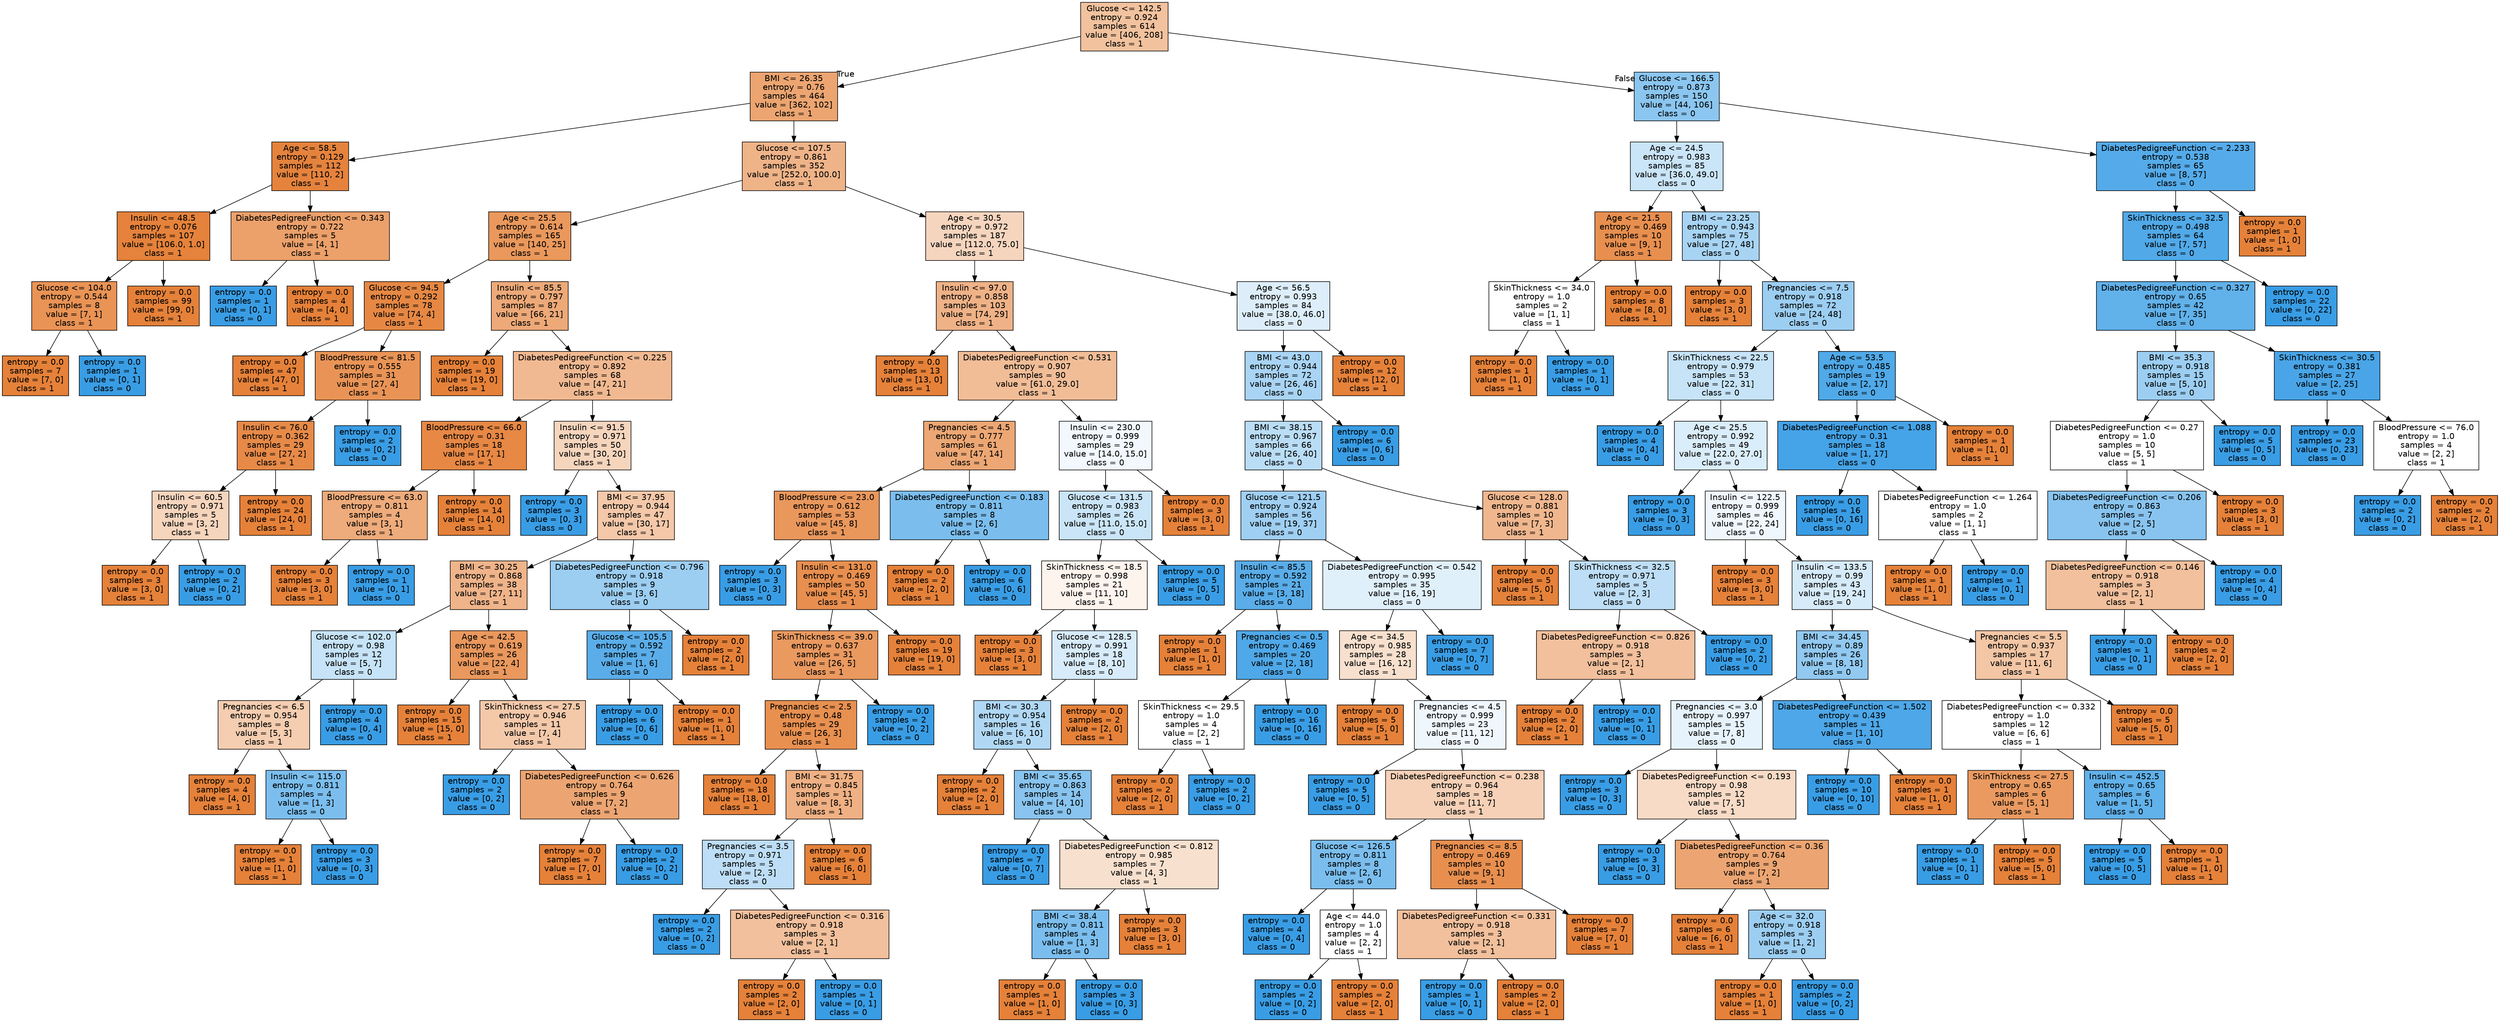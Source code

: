 digraph Tree {
node [shape=box, style="filled", color="black", fontname="helvetica"] ;
edge [fontname="helvetica"] ;
0 [label="Glucose <= 142.5\nentropy = 0.924\nsamples = 614\nvalue = [406, 208]\nclass = 1", fillcolor="#f2c29e"] ;
1 [label="BMI <= 26.35\nentropy = 0.76\nsamples = 464\nvalue = [362, 102]\nclass = 1", fillcolor="#eca571"] ;
0 -> 1 [labeldistance=2.5, labelangle=45, headlabel="True"] ;
2 [label="Age <= 58.5\nentropy = 0.129\nsamples = 112\nvalue = [110, 2]\nclass = 1", fillcolor="#e5833d"] ;
1 -> 2 ;
3 [label="Insulin <= 48.5\nentropy = 0.076\nsamples = 107\nvalue = [106.0, 1.0]\nclass = 1", fillcolor="#e5823b"] ;
2 -> 3 ;
4 [label="Glucose <= 104.0\nentropy = 0.544\nsamples = 8\nvalue = [7, 1]\nclass = 1", fillcolor="#e99355"] ;
3 -> 4 ;
5 [label="entropy = 0.0\nsamples = 7\nvalue = [7, 0]\nclass = 1", fillcolor="#e58139"] ;
4 -> 5 ;
6 [label="entropy = 0.0\nsamples = 1\nvalue = [0, 1]\nclass = 0", fillcolor="#399de5"] ;
4 -> 6 ;
7 [label="entropy = 0.0\nsamples = 99\nvalue = [99, 0]\nclass = 1", fillcolor="#e58139"] ;
3 -> 7 ;
8 [label="DiabetesPedigreeFunction <= 0.343\nentropy = 0.722\nsamples = 5\nvalue = [4, 1]\nclass = 1", fillcolor="#eca06a"] ;
2 -> 8 ;
9 [label="entropy = 0.0\nsamples = 1\nvalue = [0, 1]\nclass = 0", fillcolor="#399de5"] ;
8 -> 9 ;
10 [label="entropy = 0.0\nsamples = 4\nvalue = [4, 0]\nclass = 1", fillcolor="#e58139"] ;
8 -> 10 ;
11 [label="Glucose <= 107.5\nentropy = 0.861\nsamples = 352\nvalue = [252.0, 100.0]\nclass = 1", fillcolor="#efb388"] ;
1 -> 11 ;
12 [label="Age <= 25.5\nentropy = 0.614\nsamples = 165\nvalue = [140, 25]\nclass = 1", fillcolor="#ea985c"] ;
11 -> 12 ;
13 [label="Glucose <= 94.5\nentropy = 0.292\nsamples = 78\nvalue = [74, 4]\nclass = 1", fillcolor="#e68844"] ;
12 -> 13 ;
14 [label="entropy = 0.0\nsamples = 47\nvalue = [47, 0]\nclass = 1", fillcolor="#e58139"] ;
13 -> 14 ;
15 [label="BloodPressure <= 81.5\nentropy = 0.555\nsamples = 31\nvalue = [27, 4]\nclass = 1", fillcolor="#e99456"] ;
13 -> 15 ;
16 [label="Insulin <= 76.0\nentropy = 0.362\nsamples = 29\nvalue = [27, 2]\nclass = 1", fillcolor="#e78a48"] ;
15 -> 16 ;
17 [label="Insulin <= 60.5\nentropy = 0.971\nsamples = 5\nvalue = [3, 2]\nclass = 1", fillcolor="#f6d5bd"] ;
16 -> 17 ;
18 [label="entropy = 0.0\nsamples = 3\nvalue = [3, 0]\nclass = 1", fillcolor="#e58139"] ;
17 -> 18 ;
19 [label="entropy = 0.0\nsamples = 2\nvalue = [0, 2]\nclass = 0", fillcolor="#399de5"] ;
17 -> 19 ;
20 [label="entropy = 0.0\nsamples = 24\nvalue = [24, 0]\nclass = 1", fillcolor="#e58139"] ;
16 -> 20 ;
21 [label="entropy = 0.0\nsamples = 2\nvalue = [0, 2]\nclass = 0", fillcolor="#399de5"] ;
15 -> 21 ;
22 [label="Insulin <= 85.5\nentropy = 0.797\nsamples = 87\nvalue = [66, 21]\nclass = 1", fillcolor="#eda978"] ;
12 -> 22 ;
23 [label="entropy = 0.0\nsamples = 19\nvalue = [19, 0]\nclass = 1", fillcolor="#e58139"] ;
22 -> 23 ;
24 [label="DiabetesPedigreeFunction <= 0.225\nentropy = 0.892\nsamples = 68\nvalue = [47, 21]\nclass = 1", fillcolor="#f1b991"] ;
22 -> 24 ;
25 [label="BloodPressure <= 66.0\nentropy = 0.31\nsamples = 18\nvalue = [17, 1]\nclass = 1", fillcolor="#e78845"] ;
24 -> 25 ;
26 [label="BloodPressure <= 63.0\nentropy = 0.811\nsamples = 4\nvalue = [3, 1]\nclass = 1", fillcolor="#eeab7b"] ;
25 -> 26 ;
27 [label="entropy = 0.0\nsamples = 3\nvalue = [3, 0]\nclass = 1", fillcolor="#e58139"] ;
26 -> 27 ;
28 [label="entropy = 0.0\nsamples = 1\nvalue = [0, 1]\nclass = 0", fillcolor="#399de5"] ;
26 -> 28 ;
29 [label="entropy = 0.0\nsamples = 14\nvalue = [14, 0]\nclass = 1", fillcolor="#e58139"] ;
25 -> 29 ;
30 [label="Insulin <= 91.5\nentropy = 0.971\nsamples = 50\nvalue = [30, 20]\nclass = 1", fillcolor="#f6d5bd"] ;
24 -> 30 ;
31 [label="entropy = 0.0\nsamples = 3\nvalue = [0, 3]\nclass = 0", fillcolor="#399de5"] ;
30 -> 31 ;
32 [label="BMI <= 37.95\nentropy = 0.944\nsamples = 47\nvalue = [30, 17]\nclass = 1", fillcolor="#f4c8a9"] ;
30 -> 32 ;
33 [label="BMI <= 30.25\nentropy = 0.868\nsamples = 38\nvalue = [27, 11]\nclass = 1", fillcolor="#f0b48a"] ;
32 -> 33 ;
34 [label="Glucose <= 102.0\nentropy = 0.98\nsamples = 12\nvalue = [5, 7]\nclass = 0", fillcolor="#c6e3f8"] ;
33 -> 34 ;
35 [label="Pregnancies <= 6.5\nentropy = 0.954\nsamples = 8\nvalue = [5, 3]\nclass = 1", fillcolor="#f5cdb0"] ;
34 -> 35 ;
36 [label="entropy = 0.0\nsamples = 4\nvalue = [4, 0]\nclass = 1", fillcolor="#e58139"] ;
35 -> 36 ;
37 [label="Insulin <= 115.0\nentropy = 0.811\nsamples = 4\nvalue = [1, 3]\nclass = 0", fillcolor="#7bbeee"] ;
35 -> 37 ;
38 [label="entropy = 0.0\nsamples = 1\nvalue = [1, 0]\nclass = 1", fillcolor="#e58139"] ;
37 -> 38 ;
39 [label="entropy = 0.0\nsamples = 3\nvalue = [0, 3]\nclass = 0", fillcolor="#399de5"] ;
37 -> 39 ;
40 [label="entropy = 0.0\nsamples = 4\nvalue = [0, 4]\nclass = 0", fillcolor="#399de5"] ;
34 -> 40 ;
41 [label="Age <= 42.5\nentropy = 0.619\nsamples = 26\nvalue = [22, 4]\nclass = 1", fillcolor="#ea985d"] ;
33 -> 41 ;
42 [label="entropy = 0.0\nsamples = 15\nvalue = [15, 0]\nclass = 1", fillcolor="#e58139"] ;
41 -> 42 ;
43 [label="SkinThickness <= 27.5\nentropy = 0.946\nsamples = 11\nvalue = [7, 4]\nclass = 1", fillcolor="#f4c9aa"] ;
41 -> 43 ;
44 [label="entropy = 0.0\nsamples = 2\nvalue = [0, 2]\nclass = 0", fillcolor="#399de5"] ;
43 -> 44 ;
45 [label="DiabetesPedigreeFunction <= 0.626\nentropy = 0.764\nsamples = 9\nvalue = [7, 2]\nclass = 1", fillcolor="#eca572"] ;
43 -> 45 ;
46 [label="entropy = 0.0\nsamples = 7\nvalue = [7, 0]\nclass = 1", fillcolor="#e58139"] ;
45 -> 46 ;
47 [label="entropy = 0.0\nsamples = 2\nvalue = [0, 2]\nclass = 0", fillcolor="#399de5"] ;
45 -> 47 ;
48 [label="DiabetesPedigreeFunction <= 0.796\nentropy = 0.918\nsamples = 9\nvalue = [3, 6]\nclass = 0", fillcolor="#9ccef2"] ;
32 -> 48 ;
49 [label="Glucose <= 105.5\nentropy = 0.592\nsamples = 7\nvalue = [1, 6]\nclass = 0", fillcolor="#5aade9"] ;
48 -> 49 ;
50 [label="entropy = 0.0\nsamples = 6\nvalue = [0, 6]\nclass = 0", fillcolor="#399de5"] ;
49 -> 50 ;
51 [label="entropy = 0.0\nsamples = 1\nvalue = [1, 0]\nclass = 1", fillcolor="#e58139"] ;
49 -> 51 ;
52 [label="entropy = 0.0\nsamples = 2\nvalue = [2, 0]\nclass = 1", fillcolor="#e58139"] ;
48 -> 52 ;
53 [label="Age <= 30.5\nentropy = 0.972\nsamples = 187\nvalue = [112.0, 75.0]\nclass = 1", fillcolor="#f6d5be"] ;
11 -> 53 ;
54 [label="Insulin <= 97.0\nentropy = 0.858\nsamples = 103\nvalue = [74, 29]\nclass = 1", fillcolor="#efb287"] ;
53 -> 54 ;
55 [label="entropy = 0.0\nsamples = 13\nvalue = [13, 0]\nclass = 1", fillcolor="#e58139"] ;
54 -> 55 ;
56 [label="DiabetesPedigreeFunction <= 0.531\nentropy = 0.907\nsamples = 90\nvalue = [61.0, 29.0]\nclass = 1", fillcolor="#f1bd97"] ;
54 -> 56 ;
57 [label="Pregnancies <= 4.5\nentropy = 0.777\nsamples = 61\nvalue = [47, 14]\nclass = 1", fillcolor="#eda774"] ;
56 -> 57 ;
58 [label="BloodPressure <= 23.0\nentropy = 0.612\nsamples = 53\nvalue = [45, 8]\nclass = 1", fillcolor="#ea975c"] ;
57 -> 58 ;
59 [label="entropy = 0.0\nsamples = 3\nvalue = [0, 3]\nclass = 0", fillcolor="#399de5"] ;
58 -> 59 ;
60 [label="Insulin <= 131.0\nentropy = 0.469\nsamples = 50\nvalue = [45, 5]\nclass = 1", fillcolor="#e88f4f"] ;
58 -> 60 ;
61 [label="SkinThickness <= 39.0\nentropy = 0.637\nsamples = 31\nvalue = [26, 5]\nclass = 1", fillcolor="#ea995f"] ;
60 -> 61 ;
62 [label="Pregnancies <= 2.5\nentropy = 0.48\nsamples = 29\nvalue = [26, 3]\nclass = 1", fillcolor="#e89050"] ;
61 -> 62 ;
63 [label="entropy = 0.0\nsamples = 18\nvalue = [18, 0]\nclass = 1", fillcolor="#e58139"] ;
62 -> 63 ;
64 [label="BMI <= 31.75\nentropy = 0.845\nsamples = 11\nvalue = [8, 3]\nclass = 1", fillcolor="#efb083"] ;
62 -> 64 ;
65 [label="Pregnancies <= 3.5\nentropy = 0.971\nsamples = 5\nvalue = [2, 3]\nclass = 0", fillcolor="#bddef6"] ;
64 -> 65 ;
66 [label="entropy = 0.0\nsamples = 2\nvalue = [0, 2]\nclass = 0", fillcolor="#399de5"] ;
65 -> 66 ;
67 [label="DiabetesPedigreeFunction <= 0.316\nentropy = 0.918\nsamples = 3\nvalue = [2, 1]\nclass = 1", fillcolor="#f2c09c"] ;
65 -> 67 ;
68 [label="entropy = 0.0\nsamples = 2\nvalue = [2, 0]\nclass = 1", fillcolor="#e58139"] ;
67 -> 68 ;
69 [label="entropy = 0.0\nsamples = 1\nvalue = [0, 1]\nclass = 0", fillcolor="#399de5"] ;
67 -> 69 ;
70 [label="entropy = 0.0\nsamples = 6\nvalue = [6, 0]\nclass = 1", fillcolor="#e58139"] ;
64 -> 70 ;
71 [label="entropy = 0.0\nsamples = 2\nvalue = [0, 2]\nclass = 0", fillcolor="#399de5"] ;
61 -> 71 ;
72 [label="entropy = 0.0\nsamples = 19\nvalue = [19, 0]\nclass = 1", fillcolor="#e58139"] ;
60 -> 72 ;
73 [label="DiabetesPedigreeFunction <= 0.183\nentropy = 0.811\nsamples = 8\nvalue = [2, 6]\nclass = 0", fillcolor="#7bbeee"] ;
57 -> 73 ;
74 [label="entropy = 0.0\nsamples = 2\nvalue = [2, 0]\nclass = 1", fillcolor="#e58139"] ;
73 -> 74 ;
75 [label="entropy = 0.0\nsamples = 6\nvalue = [0, 6]\nclass = 0", fillcolor="#399de5"] ;
73 -> 75 ;
76 [label="Insulin <= 230.0\nentropy = 0.999\nsamples = 29\nvalue = [14.0, 15.0]\nclass = 0", fillcolor="#f2f8fd"] ;
56 -> 76 ;
77 [label="Glucose <= 131.5\nentropy = 0.983\nsamples = 26\nvalue = [11.0, 15.0]\nclass = 0", fillcolor="#cae5f8"] ;
76 -> 77 ;
78 [label="SkinThickness <= 18.5\nentropy = 0.998\nsamples = 21\nvalue = [11, 10]\nclass = 1", fillcolor="#fdf4ed"] ;
77 -> 78 ;
79 [label="entropy = 0.0\nsamples = 3\nvalue = [3, 0]\nclass = 1", fillcolor="#e58139"] ;
78 -> 79 ;
80 [label="Glucose <= 128.5\nentropy = 0.991\nsamples = 18\nvalue = [8, 10]\nclass = 0", fillcolor="#d7ebfa"] ;
78 -> 80 ;
81 [label="BMI <= 30.3\nentropy = 0.954\nsamples = 16\nvalue = [6, 10]\nclass = 0", fillcolor="#b0d8f5"] ;
80 -> 81 ;
82 [label="entropy = 0.0\nsamples = 2\nvalue = [2, 0]\nclass = 1", fillcolor="#e58139"] ;
81 -> 82 ;
83 [label="BMI <= 35.65\nentropy = 0.863\nsamples = 14\nvalue = [4, 10]\nclass = 0", fillcolor="#88c4ef"] ;
81 -> 83 ;
84 [label="entropy = 0.0\nsamples = 7\nvalue = [0, 7]\nclass = 0", fillcolor="#399de5"] ;
83 -> 84 ;
85 [label="DiabetesPedigreeFunction <= 0.812\nentropy = 0.985\nsamples = 7\nvalue = [4, 3]\nclass = 1", fillcolor="#f8e0ce"] ;
83 -> 85 ;
86 [label="BMI <= 38.4\nentropy = 0.811\nsamples = 4\nvalue = [1, 3]\nclass = 0", fillcolor="#7bbeee"] ;
85 -> 86 ;
87 [label="entropy = 0.0\nsamples = 1\nvalue = [1, 0]\nclass = 1", fillcolor="#e58139"] ;
86 -> 87 ;
88 [label="entropy = 0.0\nsamples = 3\nvalue = [0, 3]\nclass = 0", fillcolor="#399de5"] ;
86 -> 88 ;
89 [label="entropy = 0.0\nsamples = 3\nvalue = [3, 0]\nclass = 1", fillcolor="#e58139"] ;
85 -> 89 ;
90 [label="entropy = 0.0\nsamples = 2\nvalue = [2, 0]\nclass = 1", fillcolor="#e58139"] ;
80 -> 90 ;
91 [label="entropy = 0.0\nsamples = 5\nvalue = [0, 5]\nclass = 0", fillcolor="#399de5"] ;
77 -> 91 ;
92 [label="entropy = 0.0\nsamples = 3\nvalue = [3, 0]\nclass = 1", fillcolor="#e58139"] ;
76 -> 92 ;
93 [label="Age <= 56.5\nentropy = 0.993\nsamples = 84\nvalue = [38.0, 46.0]\nclass = 0", fillcolor="#ddeefa"] ;
53 -> 93 ;
94 [label="BMI <= 43.0\nentropy = 0.944\nsamples = 72\nvalue = [26, 46]\nclass = 0", fillcolor="#a9d4f4"] ;
93 -> 94 ;
95 [label="BMI <= 38.15\nentropy = 0.967\nsamples = 66\nvalue = [26, 40]\nclass = 0", fillcolor="#baddf6"] ;
94 -> 95 ;
96 [label="Glucose <= 121.5\nentropy = 0.924\nsamples = 56\nvalue = [19, 37]\nclass = 0", fillcolor="#9fcff2"] ;
95 -> 96 ;
97 [label="Insulin <= 85.5\nentropy = 0.592\nsamples = 21\nvalue = [3, 18]\nclass = 0", fillcolor="#5aade9"] ;
96 -> 97 ;
98 [label="entropy = 0.0\nsamples = 1\nvalue = [1, 0]\nclass = 1", fillcolor="#e58139"] ;
97 -> 98 ;
99 [label="Pregnancies <= 0.5\nentropy = 0.469\nsamples = 20\nvalue = [2, 18]\nclass = 0", fillcolor="#4fa8e8"] ;
97 -> 99 ;
100 [label="SkinThickness <= 29.5\nentropy = 1.0\nsamples = 4\nvalue = [2, 2]\nclass = 1", fillcolor="#ffffff"] ;
99 -> 100 ;
101 [label="entropy = 0.0\nsamples = 2\nvalue = [2, 0]\nclass = 1", fillcolor="#e58139"] ;
100 -> 101 ;
102 [label="entropy = 0.0\nsamples = 2\nvalue = [0, 2]\nclass = 0", fillcolor="#399de5"] ;
100 -> 102 ;
103 [label="entropy = 0.0\nsamples = 16\nvalue = [0, 16]\nclass = 0", fillcolor="#399de5"] ;
99 -> 103 ;
104 [label="DiabetesPedigreeFunction <= 0.542\nentropy = 0.995\nsamples = 35\nvalue = [16, 19]\nclass = 0", fillcolor="#e0f0fb"] ;
96 -> 104 ;
105 [label="Age <= 34.5\nentropy = 0.985\nsamples = 28\nvalue = [16, 12]\nclass = 1", fillcolor="#f8e0ce"] ;
104 -> 105 ;
106 [label="entropy = 0.0\nsamples = 5\nvalue = [5, 0]\nclass = 1", fillcolor="#e58139"] ;
105 -> 106 ;
107 [label="Pregnancies <= 4.5\nentropy = 0.999\nsamples = 23\nvalue = [11, 12]\nclass = 0", fillcolor="#eff7fd"] ;
105 -> 107 ;
108 [label="entropy = 0.0\nsamples = 5\nvalue = [0, 5]\nclass = 0", fillcolor="#399de5"] ;
107 -> 108 ;
109 [label="DiabetesPedigreeFunction <= 0.238\nentropy = 0.964\nsamples = 18\nvalue = [11, 7]\nclass = 1", fillcolor="#f6d1b7"] ;
107 -> 109 ;
110 [label="Glucose <= 126.5\nentropy = 0.811\nsamples = 8\nvalue = [2, 6]\nclass = 0", fillcolor="#7bbeee"] ;
109 -> 110 ;
111 [label="entropy = 0.0\nsamples = 4\nvalue = [0, 4]\nclass = 0", fillcolor="#399de5"] ;
110 -> 111 ;
112 [label="Age <= 44.0\nentropy = 1.0\nsamples = 4\nvalue = [2, 2]\nclass = 1", fillcolor="#ffffff"] ;
110 -> 112 ;
113 [label="entropy = 0.0\nsamples = 2\nvalue = [0, 2]\nclass = 0", fillcolor="#399de5"] ;
112 -> 113 ;
114 [label="entropy = 0.0\nsamples = 2\nvalue = [2, 0]\nclass = 1", fillcolor="#e58139"] ;
112 -> 114 ;
115 [label="Pregnancies <= 8.5\nentropy = 0.469\nsamples = 10\nvalue = [9, 1]\nclass = 1", fillcolor="#e88f4f"] ;
109 -> 115 ;
116 [label="DiabetesPedigreeFunction <= 0.331\nentropy = 0.918\nsamples = 3\nvalue = [2, 1]\nclass = 1", fillcolor="#f2c09c"] ;
115 -> 116 ;
117 [label="entropy = 0.0\nsamples = 1\nvalue = [0, 1]\nclass = 0", fillcolor="#399de5"] ;
116 -> 117 ;
118 [label="entropy = 0.0\nsamples = 2\nvalue = [2, 0]\nclass = 1", fillcolor="#e58139"] ;
116 -> 118 ;
119 [label="entropy = 0.0\nsamples = 7\nvalue = [7, 0]\nclass = 1", fillcolor="#e58139"] ;
115 -> 119 ;
120 [label="entropy = 0.0\nsamples = 7\nvalue = [0, 7]\nclass = 0", fillcolor="#399de5"] ;
104 -> 120 ;
121 [label="Glucose <= 128.0\nentropy = 0.881\nsamples = 10\nvalue = [7, 3]\nclass = 1", fillcolor="#f0b78e"] ;
95 -> 121 ;
122 [label="entropy = 0.0\nsamples = 5\nvalue = [5, 0]\nclass = 1", fillcolor="#e58139"] ;
121 -> 122 ;
123 [label="SkinThickness <= 32.5\nentropy = 0.971\nsamples = 5\nvalue = [2, 3]\nclass = 0", fillcolor="#bddef6"] ;
121 -> 123 ;
124 [label="DiabetesPedigreeFunction <= 0.826\nentropy = 0.918\nsamples = 3\nvalue = [2, 1]\nclass = 1", fillcolor="#f2c09c"] ;
123 -> 124 ;
125 [label="entropy = 0.0\nsamples = 2\nvalue = [2, 0]\nclass = 1", fillcolor="#e58139"] ;
124 -> 125 ;
126 [label="entropy = 0.0\nsamples = 1\nvalue = [0, 1]\nclass = 0", fillcolor="#399de5"] ;
124 -> 126 ;
127 [label="entropy = 0.0\nsamples = 2\nvalue = [0, 2]\nclass = 0", fillcolor="#399de5"] ;
123 -> 127 ;
128 [label="entropy = 0.0\nsamples = 6\nvalue = [0, 6]\nclass = 0", fillcolor="#399de5"] ;
94 -> 128 ;
129 [label="entropy = 0.0\nsamples = 12\nvalue = [12, 0]\nclass = 1", fillcolor="#e58139"] ;
93 -> 129 ;
130 [label="Glucose <= 166.5\nentropy = 0.873\nsamples = 150\nvalue = [44, 106]\nclass = 0", fillcolor="#8bc6f0"] ;
0 -> 130 [labeldistance=2.5, labelangle=-45, headlabel="False"] ;
131 [label="Age <= 24.5\nentropy = 0.983\nsamples = 85\nvalue = [36.0, 49.0]\nclass = 0", fillcolor="#cae5f8"] ;
130 -> 131 ;
132 [label="Age <= 21.5\nentropy = 0.469\nsamples = 10\nvalue = [9, 1]\nclass = 1", fillcolor="#e88f4f"] ;
131 -> 132 ;
133 [label="SkinThickness <= 34.0\nentropy = 1.0\nsamples = 2\nvalue = [1, 1]\nclass = 1", fillcolor="#ffffff"] ;
132 -> 133 ;
134 [label="entropy = 0.0\nsamples = 1\nvalue = [1, 0]\nclass = 1", fillcolor="#e58139"] ;
133 -> 134 ;
135 [label="entropy = 0.0\nsamples = 1\nvalue = [0, 1]\nclass = 0", fillcolor="#399de5"] ;
133 -> 135 ;
136 [label="entropy = 0.0\nsamples = 8\nvalue = [8, 0]\nclass = 1", fillcolor="#e58139"] ;
132 -> 136 ;
137 [label="BMI <= 23.25\nentropy = 0.943\nsamples = 75\nvalue = [27, 48]\nclass = 0", fillcolor="#a8d4f4"] ;
131 -> 137 ;
138 [label="entropy = 0.0\nsamples = 3\nvalue = [3, 0]\nclass = 1", fillcolor="#e58139"] ;
137 -> 138 ;
139 [label="Pregnancies <= 7.5\nentropy = 0.918\nsamples = 72\nvalue = [24, 48]\nclass = 0", fillcolor="#9ccef2"] ;
137 -> 139 ;
140 [label="SkinThickness <= 22.5\nentropy = 0.979\nsamples = 53\nvalue = [22, 31]\nclass = 0", fillcolor="#c6e3f7"] ;
139 -> 140 ;
141 [label="entropy = 0.0\nsamples = 4\nvalue = [0, 4]\nclass = 0", fillcolor="#399de5"] ;
140 -> 141 ;
142 [label="Age <= 25.5\nentropy = 0.992\nsamples = 49\nvalue = [22.0, 27.0]\nclass = 0", fillcolor="#daedfa"] ;
140 -> 142 ;
143 [label="entropy = 0.0\nsamples = 3\nvalue = [0, 3]\nclass = 0", fillcolor="#399de5"] ;
142 -> 143 ;
144 [label="Insulin <= 122.5\nentropy = 0.999\nsamples = 46\nvalue = [22, 24]\nclass = 0", fillcolor="#eff7fd"] ;
142 -> 144 ;
145 [label="entropy = 0.0\nsamples = 3\nvalue = [3, 0]\nclass = 1", fillcolor="#e58139"] ;
144 -> 145 ;
146 [label="Insulin <= 133.5\nentropy = 0.99\nsamples = 43\nvalue = [19, 24]\nclass = 0", fillcolor="#d6ebfa"] ;
144 -> 146 ;
147 [label="BMI <= 34.45\nentropy = 0.89\nsamples = 26\nvalue = [8, 18]\nclass = 0", fillcolor="#91c9f1"] ;
146 -> 147 ;
148 [label="Pregnancies <= 3.0\nentropy = 0.997\nsamples = 15\nvalue = [7, 8]\nclass = 0", fillcolor="#e6f3fc"] ;
147 -> 148 ;
149 [label="entropy = 0.0\nsamples = 3\nvalue = [0, 3]\nclass = 0", fillcolor="#399de5"] ;
148 -> 149 ;
150 [label="DiabetesPedigreeFunction <= 0.193\nentropy = 0.98\nsamples = 12\nvalue = [7, 5]\nclass = 1", fillcolor="#f8dbc6"] ;
148 -> 150 ;
151 [label="entropy = 0.0\nsamples = 3\nvalue = [0, 3]\nclass = 0", fillcolor="#399de5"] ;
150 -> 151 ;
152 [label="DiabetesPedigreeFunction <= 0.36\nentropy = 0.764\nsamples = 9\nvalue = [7, 2]\nclass = 1", fillcolor="#eca572"] ;
150 -> 152 ;
153 [label="entropy = 0.0\nsamples = 6\nvalue = [6, 0]\nclass = 1", fillcolor="#e58139"] ;
152 -> 153 ;
154 [label="Age <= 32.0\nentropy = 0.918\nsamples = 3\nvalue = [1, 2]\nclass = 0", fillcolor="#9ccef2"] ;
152 -> 154 ;
155 [label="entropy = 0.0\nsamples = 1\nvalue = [1, 0]\nclass = 1", fillcolor="#e58139"] ;
154 -> 155 ;
156 [label="entropy = 0.0\nsamples = 2\nvalue = [0, 2]\nclass = 0", fillcolor="#399de5"] ;
154 -> 156 ;
157 [label="DiabetesPedigreeFunction <= 1.502\nentropy = 0.439\nsamples = 11\nvalue = [1, 10]\nclass = 0", fillcolor="#4da7e8"] ;
147 -> 157 ;
158 [label="entropy = 0.0\nsamples = 10\nvalue = [0, 10]\nclass = 0", fillcolor="#399de5"] ;
157 -> 158 ;
159 [label="entropy = 0.0\nsamples = 1\nvalue = [1, 0]\nclass = 1", fillcolor="#e58139"] ;
157 -> 159 ;
160 [label="Pregnancies <= 5.5\nentropy = 0.937\nsamples = 17\nvalue = [11, 6]\nclass = 1", fillcolor="#f3c6a5"] ;
146 -> 160 ;
161 [label="DiabetesPedigreeFunction <= 0.332\nentropy = 1.0\nsamples = 12\nvalue = [6, 6]\nclass = 1", fillcolor="#ffffff"] ;
160 -> 161 ;
162 [label="SkinThickness <= 27.5\nentropy = 0.65\nsamples = 6\nvalue = [5, 1]\nclass = 1", fillcolor="#ea9a61"] ;
161 -> 162 ;
163 [label="entropy = 0.0\nsamples = 1\nvalue = [0, 1]\nclass = 0", fillcolor="#399de5"] ;
162 -> 163 ;
164 [label="entropy = 0.0\nsamples = 5\nvalue = [5, 0]\nclass = 1", fillcolor="#e58139"] ;
162 -> 164 ;
165 [label="Insulin <= 452.5\nentropy = 0.65\nsamples = 6\nvalue = [1, 5]\nclass = 0", fillcolor="#61b1ea"] ;
161 -> 165 ;
166 [label="entropy = 0.0\nsamples = 5\nvalue = [0, 5]\nclass = 0", fillcolor="#399de5"] ;
165 -> 166 ;
167 [label="entropy = 0.0\nsamples = 1\nvalue = [1, 0]\nclass = 1", fillcolor="#e58139"] ;
165 -> 167 ;
168 [label="entropy = 0.0\nsamples = 5\nvalue = [5, 0]\nclass = 1", fillcolor="#e58139"] ;
160 -> 168 ;
169 [label="Age <= 53.5\nentropy = 0.485\nsamples = 19\nvalue = [2, 17]\nclass = 0", fillcolor="#50a9e8"] ;
139 -> 169 ;
170 [label="DiabetesPedigreeFunction <= 1.088\nentropy = 0.31\nsamples = 18\nvalue = [1, 17]\nclass = 0", fillcolor="#45a3e7"] ;
169 -> 170 ;
171 [label="entropy = 0.0\nsamples = 16\nvalue = [0, 16]\nclass = 0", fillcolor="#399de5"] ;
170 -> 171 ;
172 [label="DiabetesPedigreeFunction <= 1.264\nentropy = 1.0\nsamples = 2\nvalue = [1, 1]\nclass = 1", fillcolor="#ffffff"] ;
170 -> 172 ;
173 [label="entropy = 0.0\nsamples = 1\nvalue = [1, 0]\nclass = 1", fillcolor="#e58139"] ;
172 -> 173 ;
174 [label="entropy = 0.0\nsamples = 1\nvalue = [0, 1]\nclass = 0", fillcolor="#399de5"] ;
172 -> 174 ;
175 [label="entropy = 0.0\nsamples = 1\nvalue = [1, 0]\nclass = 1", fillcolor="#e58139"] ;
169 -> 175 ;
176 [label="DiabetesPedigreeFunction <= 2.233\nentropy = 0.538\nsamples = 65\nvalue = [8, 57]\nclass = 0", fillcolor="#55abe9"] ;
130 -> 176 ;
177 [label="SkinThickness <= 32.5\nentropy = 0.498\nsamples = 64\nvalue = [7, 57]\nclass = 0", fillcolor="#51a9e8"] ;
176 -> 177 ;
178 [label="DiabetesPedigreeFunction <= 0.327\nentropy = 0.65\nsamples = 42\nvalue = [7, 35]\nclass = 0", fillcolor="#61b1ea"] ;
177 -> 178 ;
179 [label="BMI <= 35.3\nentropy = 0.918\nsamples = 15\nvalue = [5, 10]\nclass = 0", fillcolor="#9ccef2"] ;
178 -> 179 ;
180 [label="DiabetesPedigreeFunction <= 0.27\nentropy = 1.0\nsamples = 10\nvalue = [5, 5]\nclass = 1", fillcolor="#ffffff"] ;
179 -> 180 ;
181 [label="DiabetesPedigreeFunction <= 0.206\nentropy = 0.863\nsamples = 7\nvalue = [2, 5]\nclass = 0", fillcolor="#88c4ef"] ;
180 -> 181 ;
182 [label="DiabetesPedigreeFunction <= 0.146\nentropy = 0.918\nsamples = 3\nvalue = [2, 1]\nclass = 1", fillcolor="#f2c09c"] ;
181 -> 182 ;
183 [label="entropy = 0.0\nsamples = 1\nvalue = [0, 1]\nclass = 0", fillcolor="#399de5"] ;
182 -> 183 ;
184 [label="entropy = 0.0\nsamples = 2\nvalue = [2, 0]\nclass = 1", fillcolor="#e58139"] ;
182 -> 184 ;
185 [label="entropy = 0.0\nsamples = 4\nvalue = [0, 4]\nclass = 0", fillcolor="#399de5"] ;
181 -> 185 ;
186 [label="entropy = 0.0\nsamples = 3\nvalue = [3, 0]\nclass = 1", fillcolor="#e58139"] ;
180 -> 186 ;
187 [label="entropy = 0.0\nsamples = 5\nvalue = [0, 5]\nclass = 0", fillcolor="#399de5"] ;
179 -> 187 ;
188 [label="SkinThickness <= 30.5\nentropy = 0.381\nsamples = 27\nvalue = [2, 25]\nclass = 0", fillcolor="#49a5e7"] ;
178 -> 188 ;
189 [label="entropy = 0.0\nsamples = 23\nvalue = [0, 23]\nclass = 0", fillcolor="#399de5"] ;
188 -> 189 ;
190 [label="BloodPressure <= 76.0\nentropy = 1.0\nsamples = 4\nvalue = [2, 2]\nclass = 1", fillcolor="#ffffff"] ;
188 -> 190 ;
191 [label="entropy = 0.0\nsamples = 2\nvalue = [0, 2]\nclass = 0", fillcolor="#399de5"] ;
190 -> 191 ;
192 [label="entropy = 0.0\nsamples = 2\nvalue = [2, 0]\nclass = 1", fillcolor="#e58139"] ;
190 -> 192 ;
193 [label="entropy = 0.0\nsamples = 22\nvalue = [0, 22]\nclass = 0", fillcolor="#399de5"] ;
177 -> 193 ;
194 [label="entropy = 0.0\nsamples = 1\nvalue = [1, 0]\nclass = 1", fillcolor="#e58139"] ;
176 -> 194 ;
}